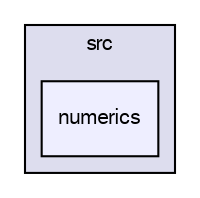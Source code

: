 digraph "numerics" {
  compound=true
  node [ fontsize="10", fontname="FreeSans"];
  edge [ labelfontsize="10", labelfontname="FreeSans"];
  subgraph clusterdir_68267d1309a1af8e8297ef4c3efbcdba {
    graph [ bgcolor="#ddddee", pencolor="black", label="src" fontname="FreeSans", fontsize="10", URL="dir_68267d1309a1af8e8297ef4c3efbcdba.html"]
  dir_e75d4dc68656c37cfb4cb5b6a269bfe6 [shape=box, label="numerics", style="filled", fillcolor="#eeeeff", pencolor="black", URL="dir_e75d4dc68656c37cfb4cb5b6a269bfe6.html"];
  }
}
